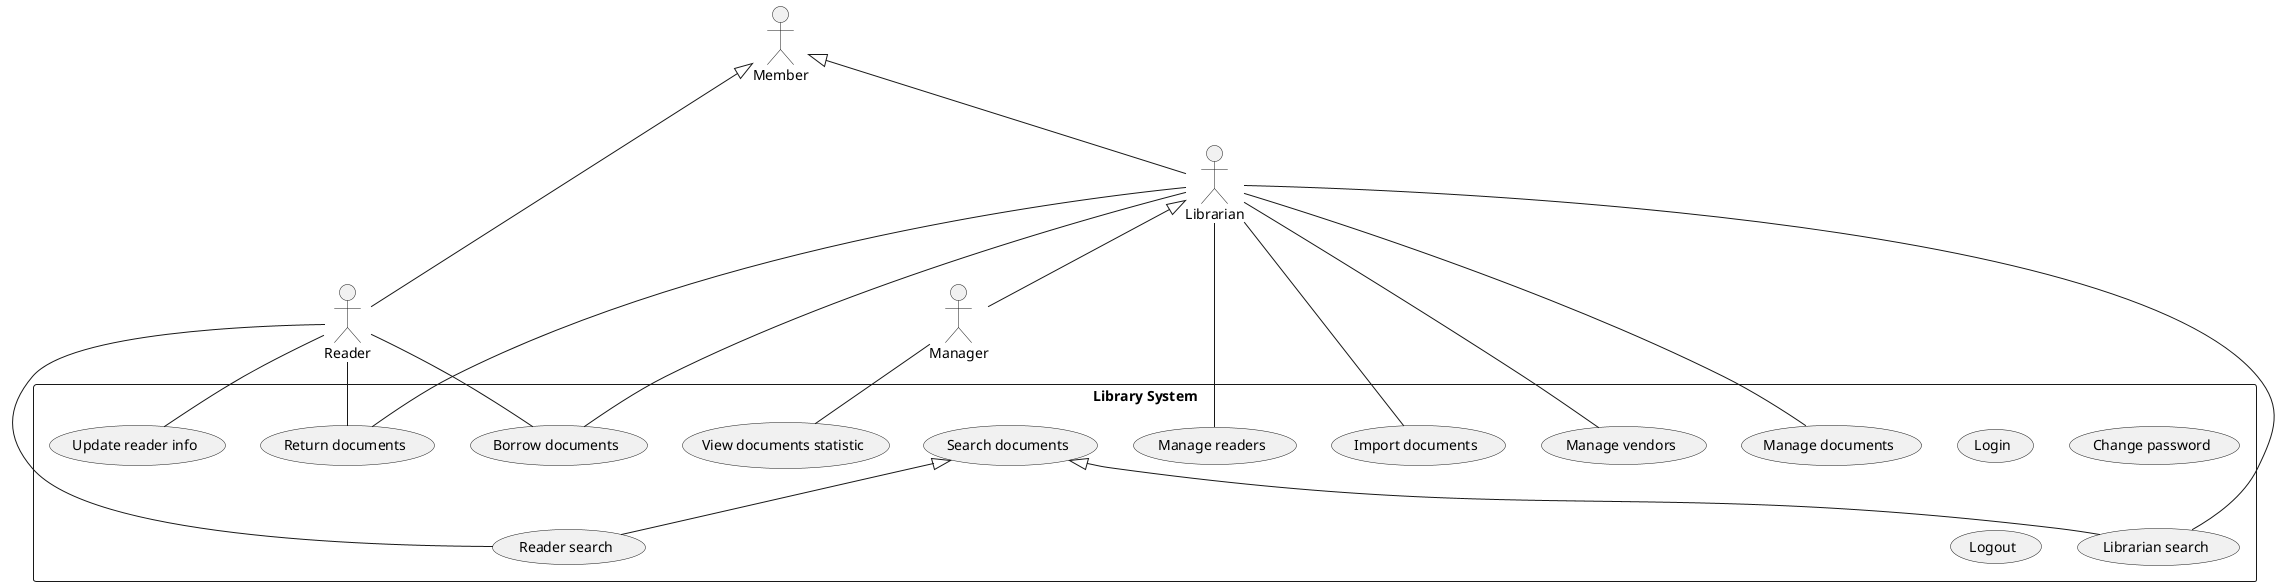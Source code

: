 @startuml

actor Reader
actor Member
actor Librarian
actor Manager


Member <|-- Reader
Member <|-- Librarian
Librarian <|-- Manager

rectangle "Library System" {
    usecase "Login" as login
    usecase "Change password" as changePassword
    usecase "Logout" as logout
    usecase "Manage readers" as manageReaders
    usecase "Borrow documents" as borrowDocuments
    usecase "Return documents" as returnDocuments
    usecase "Import documents" as importDocuments
    usecase "Reader search" as readerSearch
    usecase "Search documents" as searchDocuments
    usecase "Librarian search" as librarianSearch
    usecase "Manage vendors" as manageVendors
    usecase "Update reader info" as updateReaderInfo
    usecase "Manage documents" as manageDocuments
    usecase "View documents statistic" as viewDocumentStatistic

    searchDocuments <|-- readerSearch
    searchDocuments <|-- librarianSearch
}


Librarian -- manageReaders
Librarian -- borrowDocuments
Librarian -- returnDocuments
Librarian -- importDocuments
Librarian -- librarianSearch
Librarian -- manageVendors
Librarian -- manageDocuments
Manager -- viewDocumentStatistic
Reader -- borrowDocuments
Reader -- returnDocuments
Reader -- readerSearch
Reader -- updateReaderInfo
@enduml